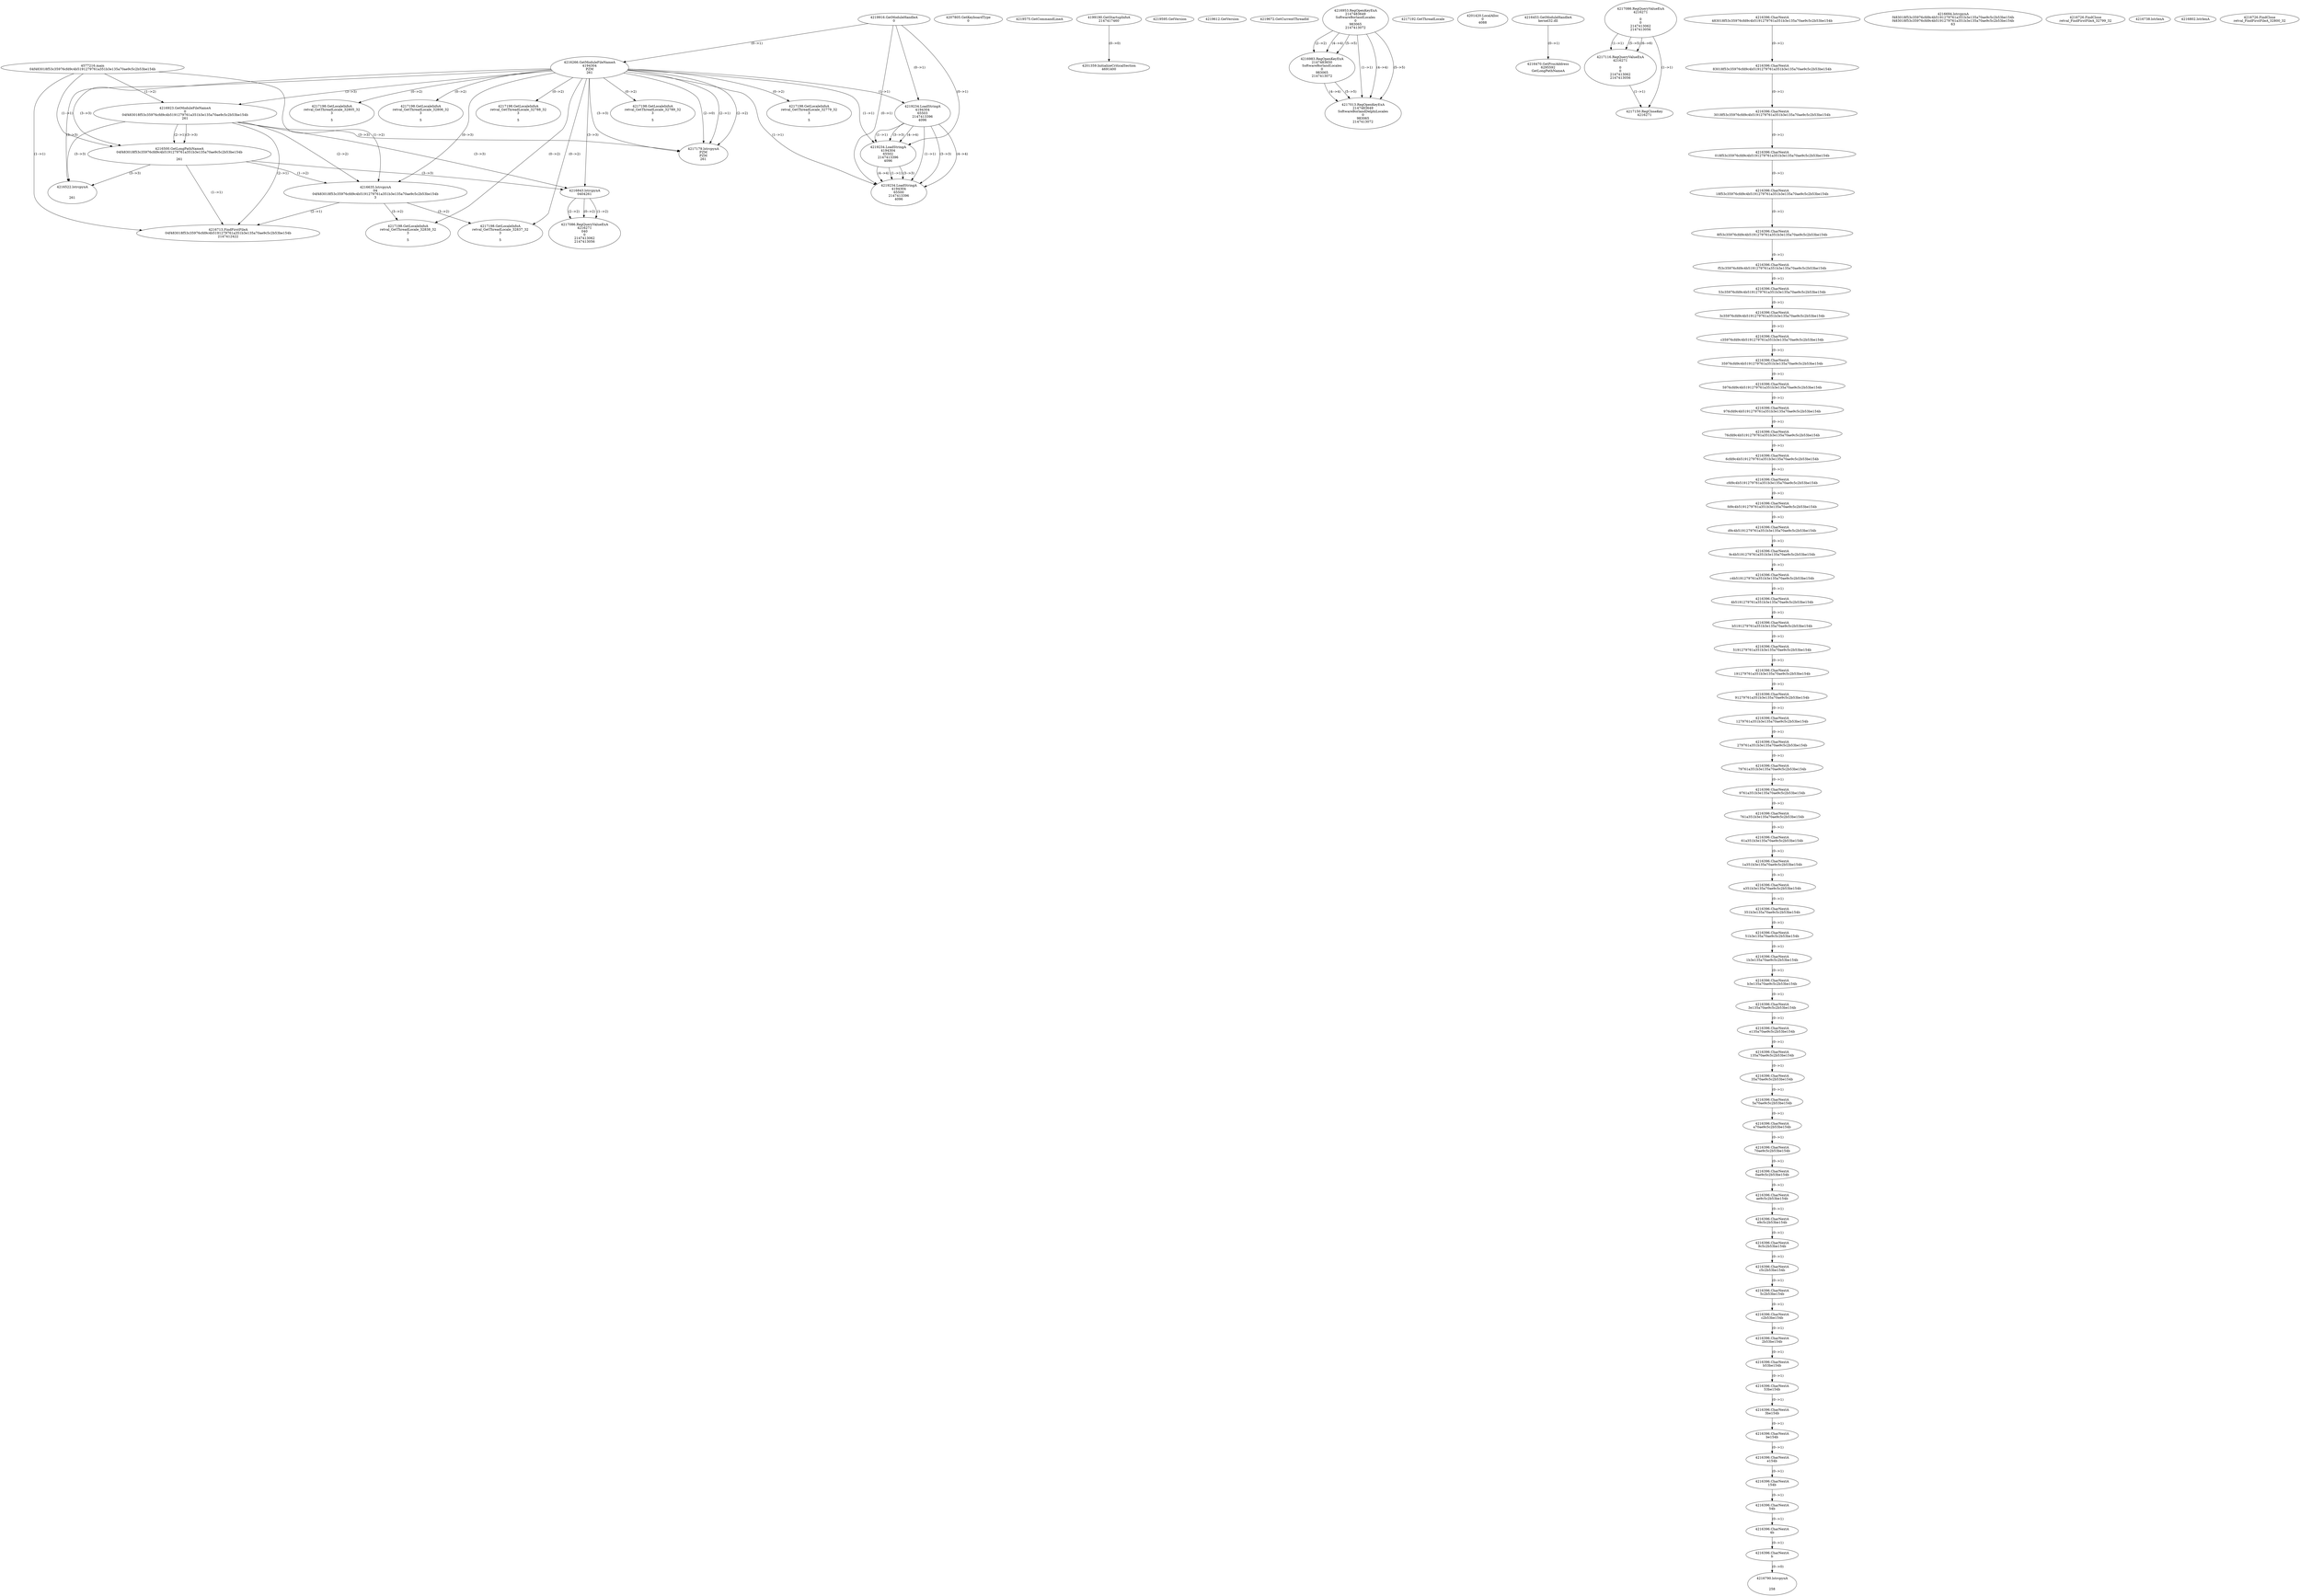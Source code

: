 // Global SCDG with merge call
digraph {
	0 [label="4577216.main
04f483018f53c35976cfd9c4b5191279761a351b3e135a70ae9c5c2b53be154b"]
	1 [label="4219916.GetModuleHandleA
0"]
	2 [label="4207805.GetKeyboardType
0"]
	3 [label="4219575.GetCommandLineA
"]
	4 [label="4199190.GetStartupInfoA
2147417460"]
	5 [label="4219595.GetVersion
"]
	6 [label="4219612.GetVersion
"]
	7 [label="4219672.GetCurrentThreadId
"]
	8 [label="4216266.GetModuleFileNameA
4194304
PZM
261"]
	1 -> 8 [label="(0-->1)"]
	9 [label="4216923.GetModuleFileNameA
0
04f483018f53c35976cfd9c4b5191279761a351b3e135a70ae9c5c2b53be154b
261"]
	0 -> 9 [label="(1-->2)"]
	8 -> 9 [label="(3-->3)"]
	10 [label="4216953.RegOpenKeyExA
2147483649
Software\Borland\Locales
0
983065
2147413072"]
	11 [label="4216983.RegOpenKeyExA
2147483650
Software\Borland\Locales
0
983065
2147413072"]
	10 -> 11 [label="(2-->2)"]
	10 -> 11 [label="(4-->4)"]
	10 -> 11 [label="(5-->5)"]
	12 [label="4217013.RegOpenKeyExA
2147483649
Software\Borland\Delphi\Locales
0
983065
2147413072"]
	10 -> 12 [label="(1-->1)"]
	10 -> 12 [label="(4-->4)"]
	11 -> 12 [label="(4-->4)"]
	10 -> 12 [label="(5-->5)"]
	11 -> 12 [label="(5-->5)"]
	13 [label="4217179.lstrcpynA
PZM
PZM
261"]
	8 -> 13 [label="(2-->1)"]
	8 -> 13 [label="(2-->2)"]
	8 -> 13 [label="(3-->3)"]
	9 -> 13 [label="(3-->3)"]
	8 -> 13 [label="(2-->0)"]
	14 [label="4217192.GetThreadLocale
"]
	15 [label="4217198.GetLocaleInfoA
retval_GetThreadLocale_32779_32
3

5"]
	8 -> 15 [label="(0-->2)"]
	16 [label="4219234.LoadStringA
4194304
65503
2147413396
4096"]
	1 -> 16 [label="(0-->1)"]
	8 -> 16 [label="(1-->1)"]
	17 [label="4201359.InitializeCriticalSection
4691400"]
	4 -> 17 [label="(0-->0)"]
	18 [label="4201420.LocalAlloc
0
4088"]
	19 [label="4216453.GetModuleHandleA
kernel32.dll"]
	20 [label="4216470.GetProcAddress
6295592
GetLongPathNameA"]
	19 -> 20 [label="(0-->1)"]
	21 [label="4216500.GetLongPathNameA
04f483018f53c35976cfd9c4b5191279761a351b3e135a70ae9c5c2b53be154b

261"]
	0 -> 21 [label="(1-->1)"]
	9 -> 21 [label="(2-->1)"]
	8 -> 21 [label="(3-->3)"]
	9 -> 21 [label="(3-->3)"]
	22 [label="4216522.lstrcpynA


261"]
	8 -> 22 [label="(3-->3)"]
	9 -> 22 [label="(3-->3)"]
	21 -> 22 [label="(3-->3)"]
	23 [label="4217086.RegQueryValueExA
4216271

0
0
2147413062
2147413056"]
	24 [label="4217116.RegQueryValueExA
4216271

0
0
2147413062
2147413056"]
	23 -> 24 [label="(1-->1)"]
	23 -> 24 [label="(5-->5)"]
	23 -> 24 [label="(6-->6)"]
	25 [label="4217150.RegCloseKey
4216271"]
	23 -> 25 [label="(1-->1)"]
	24 -> 25 [label="(1-->1)"]
	26 [label="4217198.GetLocaleInfoA
retval_GetThreadLocale_32805_32
3

5"]
	8 -> 26 [label="(0-->2)"]
	27 [label="4219234.LoadStringA
4194304
65502
2147413396
4096"]
	1 -> 27 [label="(0-->1)"]
	8 -> 27 [label="(1-->1)"]
	16 -> 27 [label="(1-->1)"]
	16 -> 27 [label="(3-->3)"]
	16 -> 27 [label="(4-->4)"]
	28 [label="4217198.GetLocaleInfoA
retval_GetThreadLocale_32806_32
3

5"]
	8 -> 28 [label="(0-->2)"]
	29 [label="4217198.GetLocaleInfoA
retval_GetThreadLocale_32788_32
3

5"]
	8 -> 29 [label="(0-->2)"]
	30 [label="4219234.LoadStringA
4194304
65500
2147413396
4096"]
	1 -> 30 [label="(0-->1)"]
	8 -> 30 [label="(1-->1)"]
	16 -> 30 [label="(1-->1)"]
	27 -> 30 [label="(1-->1)"]
	16 -> 30 [label="(3-->3)"]
	27 -> 30 [label="(3-->3)"]
	16 -> 30 [label="(4-->4)"]
	27 -> 30 [label="(4-->4)"]
	31 [label="4216635.lstrcpynA
04
04f483018f53c35976cfd9c4b5191279761a351b3e135a70ae9c5c2b53be154b
3"]
	0 -> 31 [label="(1-->2)"]
	9 -> 31 [label="(2-->2)"]
	21 -> 31 [label="(1-->2)"]
	8 -> 31 [label="(0-->3)"]
	32 [label="4216396.CharNextA
483018f53c35976cfd9c4b5191279761a351b3e135a70ae9c5c2b53be154b"]
	33 [label="4216396.CharNextA
83018f53c35976cfd9c4b5191279761a351b3e135a70ae9c5c2b53be154b"]
	32 -> 33 [label="(0-->1)"]
	34 [label="4216396.CharNextA
3018f53c35976cfd9c4b5191279761a351b3e135a70ae9c5c2b53be154b"]
	33 -> 34 [label="(0-->1)"]
	35 [label="4216396.CharNextA
018f53c35976cfd9c4b5191279761a351b3e135a70ae9c5c2b53be154b"]
	34 -> 35 [label="(0-->1)"]
	36 [label="4216396.CharNextA
18f53c35976cfd9c4b5191279761a351b3e135a70ae9c5c2b53be154b"]
	35 -> 36 [label="(0-->1)"]
	37 [label="4216396.CharNextA
8f53c35976cfd9c4b5191279761a351b3e135a70ae9c5c2b53be154b"]
	36 -> 37 [label="(0-->1)"]
	38 [label="4216396.CharNextA
f53c35976cfd9c4b5191279761a351b3e135a70ae9c5c2b53be154b"]
	37 -> 38 [label="(0-->1)"]
	39 [label="4216396.CharNextA
53c35976cfd9c4b5191279761a351b3e135a70ae9c5c2b53be154b"]
	38 -> 39 [label="(0-->1)"]
	40 [label="4216396.CharNextA
3c35976cfd9c4b5191279761a351b3e135a70ae9c5c2b53be154b"]
	39 -> 40 [label="(0-->1)"]
	41 [label="4216396.CharNextA
c35976cfd9c4b5191279761a351b3e135a70ae9c5c2b53be154b"]
	40 -> 41 [label="(0-->1)"]
	42 [label="4216396.CharNextA
35976cfd9c4b5191279761a351b3e135a70ae9c5c2b53be154b"]
	41 -> 42 [label="(0-->1)"]
	43 [label="4216396.CharNextA
5976cfd9c4b5191279761a351b3e135a70ae9c5c2b53be154b"]
	42 -> 43 [label="(0-->1)"]
	44 [label="4216396.CharNextA
976cfd9c4b5191279761a351b3e135a70ae9c5c2b53be154b"]
	43 -> 44 [label="(0-->1)"]
	45 [label="4216396.CharNextA
76cfd9c4b5191279761a351b3e135a70ae9c5c2b53be154b"]
	44 -> 45 [label="(0-->1)"]
	46 [label="4216396.CharNextA
6cfd9c4b5191279761a351b3e135a70ae9c5c2b53be154b"]
	45 -> 46 [label="(0-->1)"]
	47 [label="4216396.CharNextA
cfd9c4b5191279761a351b3e135a70ae9c5c2b53be154b"]
	46 -> 47 [label="(0-->1)"]
	48 [label="4216396.CharNextA
fd9c4b5191279761a351b3e135a70ae9c5c2b53be154b"]
	47 -> 48 [label="(0-->1)"]
	49 [label="4216396.CharNextA
d9c4b5191279761a351b3e135a70ae9c5c2b53be154b"]
	48 -> 49 [label="(0-->1)"]
	50 [label="4216396.CharNextA
9c4b5191279761a351b3e135a70ae9c5c2b53be154b"]
	49 -> 50 [label="(0-->1)"]
	51 [label="4216396.CharNextA
c4b5191279761a351b3e135a70ae9c5c2b53be154b"]
	50 -> 51 [label="(0-->1)"]
	52 [label="4216396.CharNextA
4b5191279761a351b3e135a70ae9c5c2b53be154b"]
	51 -> 52 [label="(0-->1)"]
	53 [label="4216396.CharNextA
b5191279761a351b3e135a70ae9c5c2b53be154b"]
	52 -> 53 [label="(0-->1)"]
	54 [label="4216396.CharNextA
5191279761a351b3e135a70ae9c5c2b53be154b"]
	53 -> 54 [label="(0-->1)"]
	55 [label="4216396.CharNextA
191279761a351b3e135a70ae9c5c2b53be154b"]
	54 -> 55 [label="(0-->1)"]
	56 [label="4216396.CharNextA
91279761a351b3e135a70ae9c5c2b53be154b"]
	55 -> 56 [label="(0-->1)"]
	57 [label="4216396.CharNextA
1279761a351b3e135a70ae9c5c2b53be154b"]
	56 -> 57 [label="(0-->1)"]
	58 [label="4216396.CharNextA
279761a351b3e135a70ae9c5c2b53be154b"]
	57 -> 58 [label="(0-->1)"]
	59 [label="4216396.CharNextA
79761a351b3e135a70ae9c5c2b53be154b"]
	58 -> 59 [label="(0-->1)"]
	60 [label="4216396.CharNextA
9761a351b3e135a70ae9c5c2b53be154b"]
	59 -> 60 [label="(0-->1)"]
	61 [label="4216396.CharNextA
761a351b3e135a70ae9c5c2b53be154b"]
	60 -> 61 [label="(0-->1)"]
	62 [label="4216396.CharNextA
61a351b3e135a70ae9c5c2b53be154b"]
	61 -> 62 [label="(0-->1)"]
	63 [label="4216396.CharNextA
1a351b3e135a70ae9c5c2b53be154b"]
	62 -> 63 [label="(0-->1)"]
	64 [label="4216396.CharNextA
a351b3e135a70ae9c5c2b53be154b"]
	63 -> 64 [label="(0-->1)"]
	65 [label="4216396.CharNextA
351b3e135a70ae9c5c2b53be154b"]
	64 -> 65 [label="(0-->1)"]
	66 [label="4216396.CharNextA
51b3e135a70ae9c5c2b53be154b"]
	65 -> 66 [label="(0-->1)"]
	67 [label="4216396.CharNextA
1b3e135a70ae9c5c2b53be154b"]
	66 -> 67 [label="(0-->1)"]
	68 [label="4216396.CharNextA
b3e135a70ae9c5c2b53be154b"]
	67 -> 68 [label="(0-->1)"]
	69 [label="4216396.CharNextA
3e135a70ae9c5c2b53be154b"]
	68 -> 69 [label="(0-->1)"]
	70 [label="4216396.CharNextA
e135a70ae9c5c2b53be154b"]
	69 -> 70 [label="(0-->1)"]
	71 [label="4216396.CharNextA
135a70ae9c5c2b53be154b"]
	70 -> 71 [label="(0-->1)"]
	72 [label="4216396.CharNextA
35a70ae9c5c2b53be154b"]
	71 -> 72 [label="(0-->1)"]
	73 [label="4216396.CharNextA
5a70ae9c5c2b53be154b"]
	72 -> 73 [label="(0-->1)"]
	74 [label="4216396.CharNextA
a70ae9c5c2b53be154b"]
	73 -> 74 [label="(0-->1)"]
	75 [label="4216396.CharNextA
70ae9c5c2b53be154b"]
	74 -> 75 [label="(0-->1)"]
	76 [label="4216396.CharNextA
0ae9c5c2b53be154b"]
	75 -> 76 [label="(0-->1)"]
	77 [label="4216396.CharNextA
ae9c5c2b53be154b"]
	76 -> 77 [label="(0-->1)"]
	78 [label="4216396.CharNextA
e9c5c2b53be154b"]
	77 -> 78 [label="(0-->1)"]
	79 [label="4216396.CharNextA
9c5c2b53be154b"]
	78 -> 79 [label="(0-->1)"]
	80 [label="4216396.CharNextA
c5c2b53be154b"]
	79 -> 80 [label="(0-->1)"]
	81 [label="4216396.CharNextA
5c2b53be154b"]
	80 -> 81 [label="(0-->1)"]
	82 [label="4216396.CharNextA
c2b53be154b"]
	81 -> 82 [label="(0-->1)"]
	83 [label="4216396.CharNextA
2b53be154b"]
	82 -> 83 [label="(0-->1)"]
	84 [label="4216396.CharNextA
b53be154b"]
	83 -> 84 [label="(0-->1)"]
	85 [label="4216396.CharNextA
53be154b"]
	84 -> 85 [label="(0-->1)"]
	86 [label="4216396.CharNextA
3be154b"]
	85 -> 86 [label="(0-->1)"]
	87 [label="4216396.CharNextA
be154b"]
	86 -> 87 [label="(0-->1)"]
	88 [label="4216396.CharNextA
e154b"]
	87 -> 88 [label="(0-->1)"]
	89 [label="4216396.CharNextA
154b"]
	88 -> 89 [label="(0-->1)"]
	90 [label="4216396.CharNextA
54b"]
	89 -> 90 [label="(0-->1)"]
	91 [label="4216396.CharNextA
4b"]
	90 -> 91 [label="(0-->1)"]
	92 [label="4216396.CharNextA
b"]
	91 -> 92 [label="(0-->1)"]
	93 [label="4216694.lstrcpynA
f483018f53c35976cfd9c4b5191279761a351b3e135a70ae9c5c2b53be154b
f483018f53c35976cfd9c4b5191279761a351b3e135a70ae9c5c2b53be154b
63"]
	94 [label="4216713.FindFirstFileA
04f483018f53c35976cfd9c4b5191279761a351b3e135a70ae9c5c2b53be154b
2147412422"]
	0 -> 94 [label="(1-->1)"]
	9 -> 94 [label="(2-->1)"]
	21 -> 94 [label="(1-->1)"]
	31 -> 94 [label="(2-->1)"]
	95 [label="4216726.FindClose
retval_FindFirstFileA_32799_32"]
	96 [label="4216738.lstrlenA
"]
	97 [label="4216790.lstrcpynA


258"]
	92 -> 97 [label="(0-->0)"]
	98 [label="4216802.lstrlenA
"]
	99 [label="4216843.lstrcpynA
04\
04\
261"]
	8 -> 99 [label="(3-->3)"]
	9 -> 99 [label="(3-->3)"]
	21 -> 99 [label="(3-->3)"]
	100 [label="4217086.RegQueryValueExA
4216271
04\
0
0
2147413062
2147413056"]
	99 -> 100 [label="(1-->2)"]
	99 -> 100 [label="(2-->2)"]
	99 -> 100 [label="(0-->2)"]
	101 [label="4217198.GetLocaleInfoA
retval_GetThreadLocale_32837_32
3

5"]
	8 -> 101 [label="(0-->2)"]
	31 -> 101 [label="(3-->2)"]
	102 [label="4216726.FindClose
retval_FindFirstFileA_32800_32"]
	103 [label="4217198.GetLocaleInfoA
retval_GetThreadLocale_32838_32
3

5"]
	8 -> 103 [label="(0-->2)"]
	31 -> 103 [label="(3-->2)"]
	104 [label="4217198.GetLocaleInfoA
retval_GetThreadLocale_32789_32
3

5"]
	8 -> 104 [label="(0-->2)"]
}
